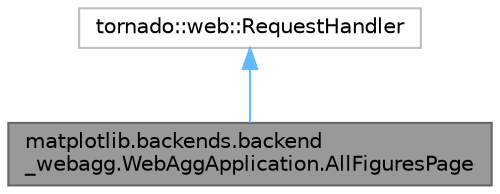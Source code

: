digraph "matplotlib.backends.backend_webagg.WebAggApplication.AllFiguresPage"
{
 // LATEX_PDF_SIZE
  bgcolor="transparent";
  edge [fontname=Helvetica,fontsize=10,labelfontname=Helvetica,labelfontsize=10];
  node [fontname=Helvetica,fontsize=10,shape=box,height=0.2,width=0.4];
  Node1 [id="Node000001",label="matplotlib.backends.backend\l_webagg.WebAggApplication.AllFiguresPage",height=0.2,width=0.4,color="gray40", fillcolor="grey60", style="filled", fontcolor="black",tooltip=" "];
  Node2 -> Node1 [id="edge1_Node000001_Node000002",dir="back",color="steelblue1",style="solid",tooltip=" "];
  Node2 [id="Node000002",label="tornado::web::RequestHandler",height=0.2,width=0.4,color="grey75", fillcolor="white", style="filled",URL="$d6/d65/classtornado_1_1web_1_1RequestHandler.html",tooltip=" "];
}
